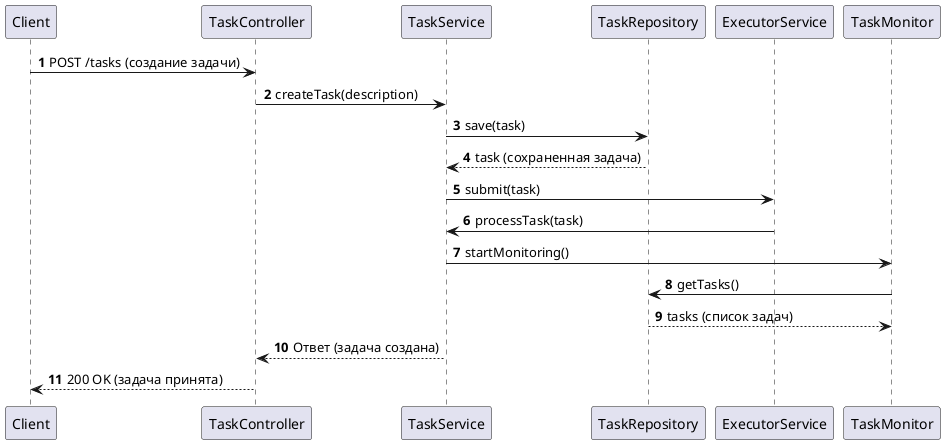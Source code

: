 @startuml
'https://plantuml.com/sequence-diagram

autonumber

Client -> TaskController: POST /tasks (создание задачи)
TaskController -> TaskService: createTask(description)
TaskService -> TaskRepository: save(task)
TaskRepository --> TaskService: task (сохраненная задача)
TaskService -> ExecutorService: submit(task)
ExecutorService -> TaskService: processTask(task)
TaskService -> TaskMonitor: startMonitoring()
TaskMonitor -> TaskRepository: getTasks()
TaskRepository --> TaskMonitor: tasks (список задач)
TaskService --> TaskController: Ответ (задача создана)
TaskController --> Client: 200 OK (задача принята)

@enduml